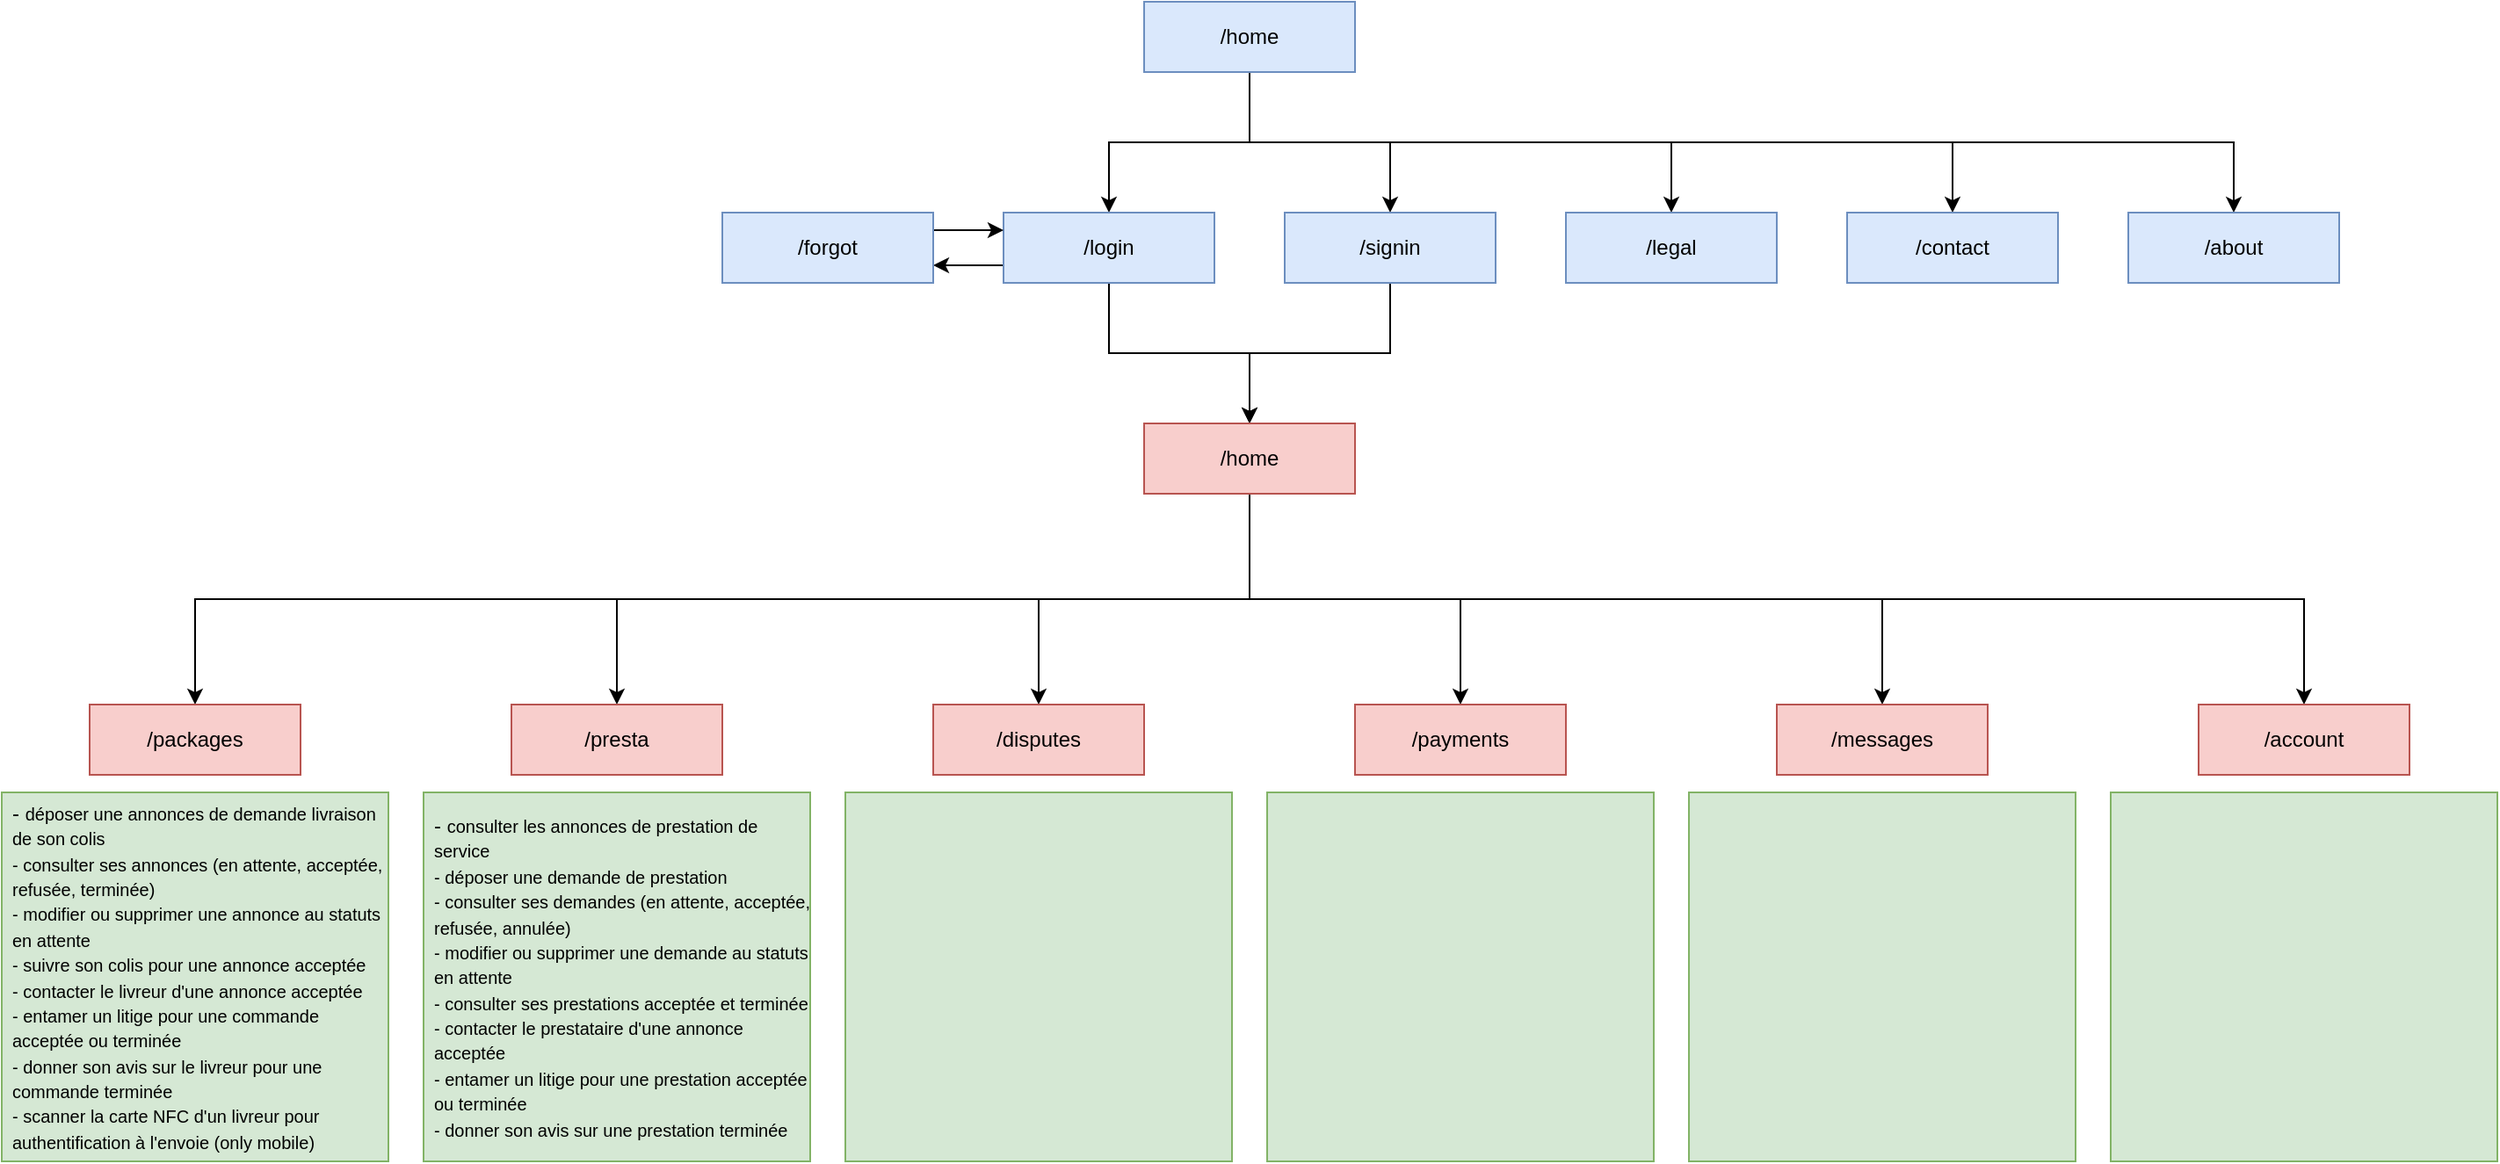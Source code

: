 <mxfile version="26.1.3">
  <diagram name="Page-1" id="SVVHcScpzuEiwNosNbUn">
    <mxGraphModel dx="2417" dy="2011" grid="1" gridSize="10" guides="1" tooltips="1" connect="1" arrows="1" fold="1" page="1" pageScale="1" pageWidth="827" pageHeight="1169" math="0" shadow="0">
      <root>
        <mxCell id="0" />
        <mxCell id="1" parent="0" />
        <mxCell id="7Wbq3VPm5mzOgFM5dk4m-1" style="edgeStyle=orthogonalEdgeStyle;rounded=0;orthogonalLoop=1;jettySize=auto;html=1;entryX=0.5;entryY=0;entryDx=0;entryDy=0;exitX=0.5;exitY=1;exitDx=0;exitDy=0;" parent="1" source="7Wbq3VPm5mzOgFM5dk4m-6" target="7Wbq3VPm5mzOgFM5dk4m-7" edge="1">
          <mxGeometry relative="1" as="geometry" />
        </mxCell>
        <mxCell id="7Wbq3VPm5mzOgFM5dk4m-2" style="edgeStyle=orthogonalEdgeStyle;rounded=0;orthogonalLoop=1;jettySize=auto;html=1;exitX=0.5;exitY=1;exitDx=0;exitDy=0;" parent="1" source="7Wbq3VPm5mzOgFM5dk4m-6" target="7Wbq3VPm5mzOgFM5dk4m-9" edge="1">
          <mxGeometry relative="1" as="geometry" />
        </mxCell>
        <mxCell id="7Wbq3VPm5mzOgFM5dk4m-3" style="edgeStyle=orthogonalEdgeStyle;rounded=0;orthogonalLoop=1;jettySize=auto;html=1;exitX=0.5;exitY=1;exitDx=0;exitDy=0;" parent="1" source="7Wbq3VPm5mzOgFM5dk4m-6" target="7Wbq3VPm5mzOgFM5dk4m-8" edge="1">
          <mxGeometry relative="1" as="geometry" />
        </mxCell>
        <mxCell id="7Wbq3VPm5mzOgFM5dk4m-4" style="edgeStyle=orthogonalEdgeStyle;rounded=0;orthogonalLoop=1;jettySize=auto;html=1;" parent="1" source="7Wbq3VPm5mzOgFM5dk4m-6" target="7Wbq3VPm5mzOgFM5dk4m-14" edge="1">
          <mxGeometry relative="1" as="geometry" />
        </mxCell>
        <mxCell id="7Wbq3VPm5mzOgFM5dk4m-5" style="edgeStyle=orthogonalEdgeStyle;rounded=0;orthogonalLoop=1;jettySize=auto;html=1;" parent="1" source="7Wbq3VPm5mzOgFM5dk4m-6" target="7Wbq3VPm5mzOgFM5dk4m-11" edge="1">
          <mxGeometry relative="1" as="geometry" />
        </mxCell>
        <mxCell id="7Wbq3VPm5mzOgFM5dk4m-6" value="/home" style="rounded=0;whiteSpace=wrap;html=1;fillColor=#dae8fc;strokeColor=#6c8ebf;" parent="1" vertex="1">
          <mxGeometry x="-80" y="-1080" width="120" height="40" as="geometry" />
        </mxCell>
        <mxCell id="7Wbq3VPm5mzOgFM5dk4m-7" value="/about" style="rounded=0;whiteSpace=wrap;html=1;fillColor=#dae8fc;strokeColor=#6c8ebf;" parent="1" vertex="1">
          <mxGeometry x="480" y="-960" width="120" height="40" as="geometry" />
        </mxCell>
        <mxCell id="7Wbq3VPm5mzOgFM5dk4m-8" value="/contact" style="rounded=0;whiteSpace=wrap;html=1;fillColor=#dae8fc;strokeColor=#6c8ebf;" parent="1" vertex="1">
          <mxGeometry x="320" y="-960" width="120" height="40" as="geometry" />
        </mxCell>
        <mxCell id="7Wbq3VPm5mzOgFM5dk4m-9" value="/legal" style="rounded=0;whiteSpace=wrap;html=1;fillColor=#dae8fc;strokeColor=#6c8ebf;" parent="1" vertex="1">
          <mxGeometry x="160" y="-960" width="120" height="40" as="geometry" />
        </mxCell>
        <mxCell id="7Wbq3VPm5mzOgFM5dk4m-10" style="edgeStyle=orthogonalEdgeStyle;rounded=0;orthogonalLoop=1;jettySize=auto;html=1;entryX=0.5;entryY=0;entryDx=0;entryDy=0;" parent="1" source="7Wbq3VPm5mzOgFM5dk4m-11" target="7Wbq3VPm5mzOgFM5dk4m-28" edge="1">
          <mxGeometry relative="1" as="geometry" />
        </mxCell>
        <mxCell id="7Wbq3VPm5mzOgFM5dk4m-11" value="/signin" style="rounded=0;whiteSpace=wrap;html=1;fillColor=#dae8fc;strokeColor=#6c8ebf;" parent="1" vertex="1">
          <mxGeometry y="-960" width="120" height="40" as="geometry" />
        </mxCell>
        <mxCell id="7Wbq3VPm5mzOgFM5dk4m-12" style="edgeStyle=orthogonalEdgeStyle;rounded=0;orthogonalLoop=1;jettySize=auto;html=1;entryX=1;entryY=0.75;entryDx=0;entryDy=0;exitX=0;exitY=0.75;exitDx=0;exitDy=0;fillColor=#dae8fc;strokeColor=#000000;" parent="1" source="7Wbq3VPm5mzOgFM5dk4m-14" target="7Wbq3VPm5mzOgFM5dk4m-16" edge="1">
          <mxGeometry relative="1" as="geometry" />
        </mxCell>
        <mxCell id="7Wbq3VPm5mzOgFM5dk4m-13" style="edgeStyle=orthogonalEdgeStyle;rounded=0;orthogonalLoop=1;jettySize=auto;html=1;" parent="1" source="7Wbq3VPm5mzOgFM5dk4m-14" target="7Wbq3VPm5mzOgFM5dk4m-28" edge="1">
          <mxGeometry relative="1" as="geometry" />
        </mxCell>
        <mxCell id="7Wbq3VPm5mzOgFM5dk4m-14" value="/login" style="rounded=0;whiteSpace=wrap;html=1;fillColor=#dae8fc;strokeColor=#6c8ebf;" parent="1" vertex="1">
          <mxGeometry x="-160" y="-960" width="120" height="40" as="geometry" />
        </mxCell>
        <mxCell id="7Wbq3VPm5mzOgFM5dk4m-15" style="edgeStyle=orthogonalEdgeStyle;rounded=0;orthogonalLoop=1;jettySize=auto;html=1;exitX=1;exitY=0.25;exitDx=0;exitDy=0;entryX=0;entryY=0.25;entryDx=0;entryDy=0;fillColor=#dae8fc;strokeColor=#000000;" parent="1" source="7Wbq3VPm5mzOgFM5dk4m-16" target="7Wbq3VPm5mzOgFM5dk4m-14" edge="1">
          <mxGeometry relative="1" as="geometry" />
        </mxCell>
        <mxCell id="7Wbq3VPm5mzOgFM5dk4m-16" value="/forgot" style="rounded=0;whiteSpace=wrap;html=1;fillColor=#dae8fc;strokeColor=#6c8ebf;" parent="1" vertex="1">
          <mxGeometry x="-320" y="-960" width="120" height="40" as="geometry" />
        </mxCell>
        <mxCell id="Hh5zYLbc0z2qDdy9gaOQ-41" style="edgeStyle=orthogonalEdgeStyle;rounded=0;orthogonalLoop=1;jettySize=auto;html=1;exitX=0.5;exitY=1;exitDx=0;exitDy=0;" edge="1" parent="1" source="7Wbq3VPm5mzOgFM5dk4m-28" target="7Wbq3VPm5mzOgFM5dk4m-29">
          <mxGeometry relative="1" as="geometry" />
        </mxCell>
        <mxCell id="Hh5zYLbc0z2qDdy9gaOQ-42" style="edgeStyle=orthogonalEdgeStyle;rounded=0;orthogonalLoop=1;jettySize=auto;html=1;exitX=0.5;exitY=1;exitDx=0;exitDy=0;" edge="1" parent="1" source="7Wbq3VPm5mzOgFM5dk4m-28" target="7Wbq3VPm5mzOgFM5dk4m-30">
          <mxGeometry relative="1" as="geometry" />
        </mxCell>
        <mxCell id="Hh5zYLbc0z2qDdy9gaOQ-43" style="edgeStyle=orthogonalEdgeStyle;rounded=0;orthogonalLoop=1;jettySize=auto;html=1;" edge="1" parent="1" source="7Wbq3VPm5mzOgFM5dk4m-28" target="7Wbq3VPm5mzOgFM5dk4m-32">
          <mxGeometry relative="1" as="geometry" />
        </mxCell>
        <mxCell id="Hh5zYLbc0z2qDdy9gaOQ-44" style="edgeStyle=orthogonalEdgeStyle;rounded=0;orthogonalLoop=1;jettySize=auto;html=1;exitX=0.5;exitY=1;exitDx=0;exitDy=0;" edge="1" parent="1" source="7Wbq3VPm5mzOgFM5dk4m-28" target="7Wbq3VPm5mzOgFM5dk4m-34">
          <mxGeometry relative="1" as="geometry" />
        </mxCell>
        <mxCell id="Hh5zYLbc0z2qDdy9gaOQ-45" style="edgeStyle=orthogonalEdgeStyle;rounded=0;orthogonalLoop=1;jettySize=auto;html=1;entryX=0.5;entryY=0;entryDx=0;entryDy=0;exitX=0.5;exitY=1;exitDx=0;exitDy=0;" edge="1" parent="1" source="7Wbq3VPm5mzOgFM5dk4m-28" target="7Wbq3VPm5mzOgFM5dk4m-35">
          <mxGeometry relative="1" as="geometry" />
        </mxCell>
        <mxCell id="Hh5zYLbc0z2qDdy9gaOQ-46" style="edgeStyle=orthogonalEdgeStyle;rounded=0;orthogonalLoop=1;jettySize=auto;html=1;entryX=0.5;entryY=0;entryDx=0;entryDy=0;exitX=0.5;exitY=1;exitDx=0;exitDy=0;" edge="1" parent="1" source="7Wbq3VPm5mzOgFM5dk4m-28" target="7Wbq3VPm5mzOgFM5dk4m-36">
          <mxGeometry relative="1" as="geometry" />
        </mxCell>
        <mxCell id="7Wbq3VPm5mzOgFM5dk4m-28" value="/home" style="rounded=0;whiteSpace=wrap;html=1;fillColor=#f8cecc;strokeColor=#b85450;" parent="1" vertex="1">
          <mxGeometry x="-80" y="-840" width="120" height="40" as="geometry" />
        </mxCell>
        <mxCell id="7Wbq3VPm5mzOgFM5dk4m-29" value="/packages" style="rounded=0;whiteSpace=wrap;html=1;fillColor=#f8cecc;strokeColor=#b85450;" parent="1" vertex="1">
          <mxGeometry x="-680" y="-680" width="120" height="40" as="geometry" />
        </mxCell>
        <mxCell id="7Wbq3VPm5mzOgFM5dk4m-30" value="/presta" style="rounded=0;whiteSpace=wrap;html=1;fillColor=#f8cecc;strokeColor=#b85450;" parent="1" vertex="1">
          <mxGeometry x="-440" y="-680" width="120" height="40" as="geometry" />
        </mxCell>
        <mxCell id="7Wbq3VPm5mzOgFM5dk4m-32" value="/disputes" style="rounded=0;whiteSpace=wrap;html=1;fillColor=#f8cecc;strokeColor=#b85450;" parent="1" vertex="1">
          <mxGeometry x="-200" y="-680" width="120" height="40" as="geometry" />
        </mxCell>
        <mxCell id="7Wbq3VPm5mzOgFM5dk4m-34" value="/payments" style="rounded=0;whiteSpace=wrap;html=1;fillColor=#f8cecc;strokeColor=#b85450;" parent="1" vertex="1">
          <mxGeometry x="40" y="-680" width="120" height="40" as="geometry" />
        </mxCell>
        <mxCell id="7Wbq3VPm5mzOgFM5dk4m-35" value="/messages" style="rounded=0;whiteSpace=wrap;html=1;fillColor=#f8cecc;strokeColor=#b85450;" parent="1" vertex="1">
          <mxGeometry x="280" y="-680" width="120" height="40" as="geometry" />
        </mxCell>
        <mxCell id="7Wbq3VPm5mzOgFM5dk4m-36" value="/account" style="rounded=0;whiteSpace=wrap;html=1;fillColor=#f8cecc;strokeColor=#b85450;" parent="1" vertex="1">
          <mxGeometry x="520" y="-680" width="120" height="40" as="geometry" />
        </mxCell>
        <mxCell id="Hh5zYLbc0z2qDdy9gaOQ-52" value="&lt;span style=&quot;&quot;&gt;-&amp;nbsp;&lt;/span&gt;&lt;span style=&quot;font-size: 10px;&quot;&gt;déposer une annonces de demande livraison de son colis&lt;/span&gt;&lt;div style=&quot;&quot;&gt;&lt;span style=&quot;font-size: 10px;&quot;&gt;-&amp;nbsp;&lt;/span&gt;&lt;span style=&quot;font-size: 10px; background-color: transparent; color: light-dark(rgb(0, 0, 0), rgb(255, 255, 255));&quot;&gt;consulter ses annonces (en attente, acceptée, refusée, terminée)&lt;/span&gt;&lt;/div&gt;&lt;div style=&quot;&quot;&gt;&lt;span style=&quot;font-size: 10px; background-color: transparent; color: light-dark(rgb(0, 0, 0), rgb(255, 255, 255));&quot;&gt;-&amp;nbsp;&lt;/span&gt;&lt;span style=&quot;font-size: 10px; background-color: transparent; color: light-dark(rgb(0, 0, 0), rgb(255, 255, 255));&quot;&gt;modifier ou supprimer une annonce au statuts en attente&lt;/span&gt;&lt;/div&gt;&lt;div style=&quot;&quot;&gt;&lt;span style=&quot;font-size: 10px; background-color: transparent; color: light-dark(rgb(0, 0, 0), rgb(255, 255, 255));&quot;&gt;-&amp;nbsp;&lt;/span&gt;&lt;font style=&quot;background-color: transparent; color: light-dark(rgb(0, 0, 0), rgb(255, 255, 255)); font-size: 10px;&quot;&gt;suivre son colis pour une annonce acceptée&lt;/font&gt;&lt;/div&gt;&lt;div style=&quot;&quot;&gt;&lt;span style=&quot;background-color: transparent; color: light-dark(rgb(0, 0, 0), rgb(255, 255, 255)); font-size: 10px;&quot;&gt;-&amp;nbsp;&lt;/span&gt;&lt;span style=&quot;background-color: transparent; color: light-dark(rgb(0, 0, 0), rgb(255, 255, 255)); font-size: 10px;&quot;&gt;contacter le livreur d&#39;une annonce acceptée&amp;nbsp;&lt;/span&gt;&lt;/div&gt;&lt;div style=&quot;&quot;&gt;&lt;span style=&quot;background-color: transparent; color: light-dark(rgb(0, 0, 0), rgb(255, 255, 255)); font-size: 10px;&quot;&gt;-&amp;nbsp;&lt;/span&gt;&lt;span style=&quot;font-size: 10px; background-color: transparent; color: light-dark(rgb(0, 0, 0), rgb(255, 255, 255));&quot;&gt;entamer un litige pour une commande acceptée ou terminée&lt;/span&gt;&lt;/div&gt;&lt;div style=&quot;&quot;&gt;&lt;span style=&quot;font-size: 10px; background-color: transparent; color: light-dark(rgb(0, 0, 0), rgb(255, 255, 255));&quot;&gt;-&amp;nbsp;&lt;/span&gt;&lt;span style=&quot;font-size: 10px; background-color: transparent; color: light-dark(rgb(0, 0, 0), rgb(255, 255, 255));&quot;&gt;donner son avis sur le livreur pour une commande terminée&lt;/span&gt;&lt;/div&gt;&lt;div style=&quot;&quot;&gt;&lt;span style=&quot;font-size: 10px; background-color: transparent; color: light-dark(rgb(0, 0, 0), rgb(255, 255, 255));&quot;&gt;-&amp;nbsp;&lt;/span&gt;&lt;font style=&quot;background-color: transparent; color: light-dark(rgb(0, 0, 0), rgb(255, 255, 255)); font-size: 10px;&quot;&gt;scanner la carte NFC d&#39;un livreur pour authentification à l&#39;envoi&lt;/font&gt;&lt;span style=&quot;background-color: transparent; color: light-dark(rgb(0, 0, 0), rgb(255, 255, 255)); font-size: 10px;&quot;&gt;e (only mobile)&lt;/span&gt;&lt;/div&gt;" style="whiteSpace=wrap;html=1;align=left;spacingLeft=4;fillColor=#d5e8d4;strokeColor=#82b366;" vertex="1" parent="1">
          <mxGeometry x="-730" y="-630" width="220" height="210" as="geometry" />
        </mxCell>
        <mxCell id="Hh5zYLbc0z2qDdy9gaOQ-53" value="&lt;span style=&quot;&quot;&gt;-&amp;nbsp;&lt;/span&gt;&lt;span style=&quot;font-size: 10px;&quot;&gt;consulter les annonces de prestation de service&lt;/span&gt;&lt;div style=&quot;&quot;&gt;&lt;span style=&quot;font-size: 10px;&quot;&gt;-&amp;nbsp;&lt;/span&gt;&lt;span style=&quot;font-size: 10px; background-color: transparent; color: light-dark(rgb(0, 0, 0), rgb(255, 255, 255));&quot;&gt;déposer une demande de prestation&lt;/span&gt;&lt;/div&gt;&lt;div style=&quot;&quot;&gt;&lt;span style=&quot;font-size: 10px; background-color: transparent; color: light-dark(rgb(0, 0, 0), rgb(255, 255, 255));&quot;&gt;-&amp;nbsp;&lt;/span&gt;&lt;span style=&quot;font-size: 10px; background-color: transparent; color: light-dark(rgb(0, 0, 0), rgb(255, 255, 255));&quot;&gt;consulter ses demandes (en attente, acceptée, refusée, annulée)&lt;/span&gt;&lt;/div&gt;&lt;div style=&quot;&quot;&gt;&lt;span style=&quot;font-size: 10px; background-color: transparent; color: light-dark(rgb(0, 0, 0), rgb(255, 255, 255));&quot;&gt;-&amp;nbsp;&lt;/span&gt;&lt;span style=&quot;font-size: 10px; background-color: transparent; color: light-dark(rgb(0, 0, 0), rgb(255, 255, 255));&quot;&gt;modifier ou supprimer une demande au statuts en attente&lt;/span&gt;&lt;/div&gt;&lt;div style=&quot;&quot;&gt;&lt;span style=&quot;background-color: transparent; color: light-dark(rgb(0, 0, 0), rgb(255, 255, 255)); font-size: 10px;&quot;&gt;-&amp;nbsp;&lt;/span&gt;&lt;span style=&quot;font-size: 10px; background-color: transparent; color: light-dark(rgb(0, 0, 0), rgb(255, 255, 255));&quot;&gt;consulter ses prestations acceptée et terminée&lt;/span&gt;&lt;/div&gt;&lt;div style=&quot;&quot;&gt;&lt;span style=&quot;background-color: transparent; color: light-dark(rgb(0, 0, 0), rgb(255, 255, 255)); font-size: 10px;&quot;&gt;-&amp;nbsp;&lt;/span&gt;&lt;span style=&quot;background-color: transparent; color: light-dark(rgb(0, 0, 0), rgb(255, 255, 255)); font-size: 10px;&quot;&gt;contacter le prestataire d&#39;une&amp;nbsp;&lt;/span&gt;&lt;span style=&quot;background-color: transparent; color: light-dark(rgb(0, 0, 0), rgb(255, 255, 255)); font-size: 10px;&quot;&gt;annonce&lt;/span&gt;&lt;/div&gt;&lt;div style=&quot;&quot;&gt;&lt;span style=&quot;background-color: transparent; color: light-dark(rgb(0, 0, 0), rgb(255, 255, 255)); font-size: 10px;&quot;&gt;acceptée&lt;/span&gt;&lt;/div&gt;&lt;div style=&quot;&quot;&gt;&lt;span style=&quot;font-size: 10px; background-color: transparent; color: light-dark(rgb(0, 0, 0), rgb(255, 255, 255));&quot;&gt;-&amp;nbsp;&lt;/span&gt;&lt;span style=&quot;font-size: 10px; background-color: transparent; color: light-dark(rgb(0, 0, 0), rgb(255, 255, 255));&quot;&gt;entamer un litige pour une prestation acceptée ou terminée&lt;/span&gt;&lt;/div&gt;&lt;div style=&quot;&quot;&gt;&lt;span style=&quot;font-size: 10px; background-color: transparent; color: light-dark(rgb(0, 0, 0), rgb(255, 255, 255));&quot;&gt;-&amp;nbsp;&lt;/span&gt;&lt;span style=&quot;background-color: transparent; color: light-dark(rgb(0, 0, 0), rgb(255, 255, 255)); font-size: 10px;&quot;&gt;donner son avis sur une&amp;nbsp;&lt;/span&gt;&lt;span style=&quot;background-color: transparent; color: light-dark(rgb(0, 0, 0), rgb(255, 255, 255)); font-size: 10px;&quot;&gt;prestation&amp;nbsp;&lt;/span&gt;&lt;span style=&quot;background-color: transparent; color: light-dark(rgb(0, 0, 0), rgb(255, 255, 255)); font-size: 10px;&quot;&gt;terminée&lt;/span&gt;&lt;/div&gt;" style="whiteSpace=wrap;html=1;align=left;spacingLeft=4;fillColor=#d5e8d4;strokeColor=#82b366;" vertex="1" parent="1">
          <mxGeometry x="-490" y="-630" width="220" height="210" as="geometry" />
        </mxCell>
        <mxCell id="Hh5zYLbc0z2qDdy9gaOQ-54" value="" style="whiteSpace=wrap;html=1;align=left;spacingLeft=4;fillColor=#d5e8d4;strokeColor=#82b366;" vertex="1" parent="1">
          <mxGeometry x="-250" y="-630" width="220" height="210" as="geometry" />
        </mxCell>
        <mxCell id="Hh5zYLbc0z2qDdy9gaOQ-55" value="" style="whiteSpace=wrap;html=1;align=left;spacingLeft=4;fillColor=#d5e8d4;strokeColor=#82b366;" vertex="1" parent="1">
          <mxGeometry x="-10" y="-630" width="220" height="210" as="geometry" />
        </mxCell>
        <mxCell id="Hh5zYLbc0z2qDdy9gaOQ-56" value="" style="whiteSpace=wrap;html=1;align=left;spacingLeft=4;fillColor=#d5e8d4;strokeColor=#82b366;" vertex="1" parent="1">
          <mxGeometry x="230" y="-630" width="220" height="210" as="geometry" />
        </mxCell>
        <mxCell id="Hh5zYLbc0z2qDdy9gaOQ-57" value="" style="whiteSpace=wrap;html=1;align=left;spacingLeft=4;fillColor=#d5e8d4;strokeColor=#82b366;" vertex="1" parent="1">
          <mxGeometry x="470" y="-630" width="220" height="210" as="geometry" />
        </mxCell>
      </root>
    </mxGraphModel>
  </diagram>
</mxfile>
